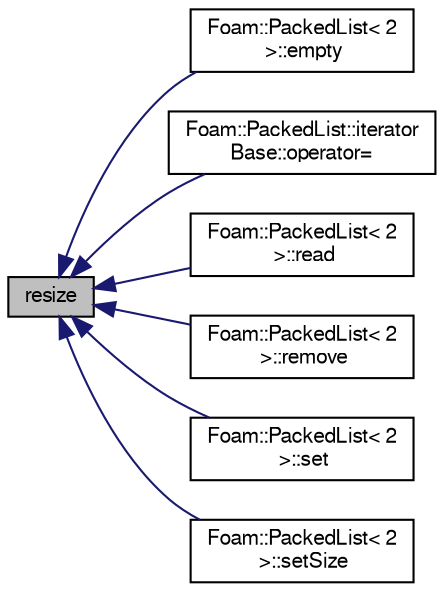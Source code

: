 digraph "resize"
{
  bgcolor="transparent";
  edge [fontname="FreeSans",fontsize="10",labelfontname="FreeSans",labelfontsize="10"];
  node [fontname="FreeSans",fontsize="10",shape=record];
  rankdir="LR";
  Node246 [label="resize",height=0.2,width=0.4,color="black", fillcolor="grey75", style="filled", fontcolor="black"];
  Node246 -> Node247 [dir="back",color="midnightblue",fontsize="10",style="solid",fontname="FreeSans"];
  Node247 [label="Foam::PackedList\< 2\l \>::empty",height=0.2,width=0.4,color="black",URL="$a25938.html#a644718bb2fb240de962dc3c9a1fdf0dc",tooltip="Return true if the list is empty (ie, size() is zero). "];
  Node246 -> Node248 [dir="back",color="midnightblue",fontsize="10",style="solid",fontname="FreeSans"];
  Node248 [label="Foam::PackedList::iterator\lBase::operator=",height=0.2,width=0.4,color="black",URL="$a25946.html#a0727e06c9160fd53418d34099214fd6f",tooltip="Assign value. "];
  Node246 -> Node249 [dir="back",color="midnightblue",fontsize="10",style="solid",fontname="FreeSans"];
  Node249 [label="Foam::PackedList\< 2\l \>::read",height=0.2,width=0.4,color="black",URL="$a25938.html#a223c472410515286cf5050b0b7b37396",tooltip="Clear list and read from stream. "];
  Node246 -> Node250 [dir="back",color="midnightblue",fontsize="10",style="solid",fontname="FreeSans"];
  Node250 [label="Foam::PackedList\< 2\l \>::remove",height=0.2,width=0.4,color="black",URL="$a25938.html#af6d8c077df78e1daae047703a0562891",tooltip="Remove and return the last element. "];
  Node246 -> Node251 [dir="back",color="midnightblue",fontsize="10",style="solid",fontname="FreeSans"];
  Node251 [label="Foam::PackedList\< 2\l \>::set",height=0.2,width=0.4,color="black",URL="$a25938.html#a1e80e19c7a6f7b49c8cb0e68ea033017",tooltip="Set value at index I. Return true if value changed. "];
  Node246 -> Node252 [dir="back",color="midnightblue",fontsize="10",style="solid",fontname="FreeSans"];
  Node252 [label="Foam::PackedList\< 2\l \>::setSize",height=0.2,width=0.4,color="black",URL="$a25938.html#a3021b830c398f42c33750a3823267b59",tooltip="Alias for resize() "];
}
